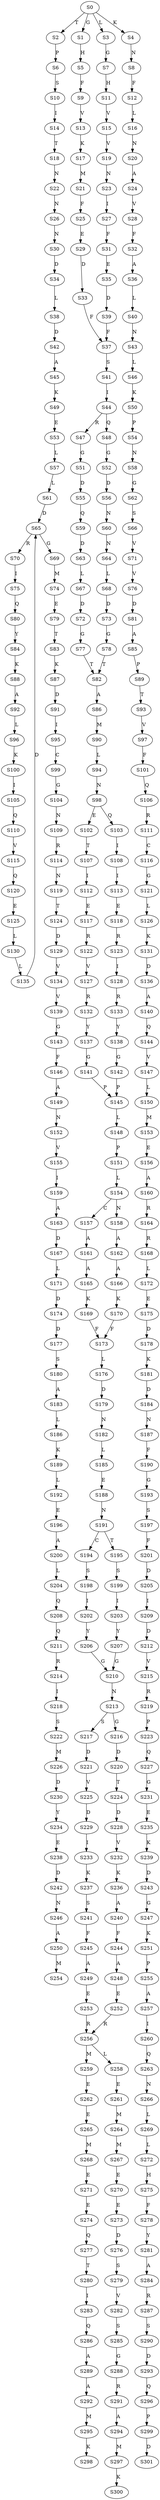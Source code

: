 strict digraph  {
	S0 -> S1 [ label = G ];
	S0 -> S2 [ label = T ];
	S0 -> S3 [ label = L ];
	S0 -> S4 [ label = K ];
	S1 -> S5 [ label = H ];
	S2 -> S6 [ label = P ];
	S3 -> S7 [ label = G ];
	S4 -> S8 [ label = N ];
	S5 -> S9 [ label = F ];
	S6 -> S10 [ label = S ];
	S7 -> S11 [ label = H ];
	S8 -> S12 [ label = F ];
	S9 -> S13 [ label = V ];
	S10 -> S14 [ label = I ];
	S11 -> S15 [ label = V ];
	S12 -> S16 [ label = L ];
	S13 -> S17 [ label = K ];
	S14 -> S18 [ label = T ];
	S15 -> S19 [ label = V ];
	S16 -> S20 [ label = N ];
	S17 -> S21 [ label = M ];
	S18 -> S22 [ label = N ];
	S19 -> S23 [ label = N ];
	S20 -> S24 [ label = A ];
	S21 -> S25 [ label = F ];
	S22 -> S26 [ label = N ];
	S23 -> S27 [ label = I ];
	S24 -> S28 [ label = V ];
	S25 -> S29 [ label = E ];
	S26 -> S30 [ label = N ];
	S27 -> S31 [ label = F ];
	S28 -> S32 [ label = F ];
	S29 -> S33 [ label = D ];
	S30 -> S34 [ label = D ];
	S31 -> S35 [ label = E ];
	S32 -> S36 [ label = A ];
	S33 -> S37 [ label = F ];
	S34 -> S38 [ label = L ];
	S35 -> S39 [ label = D ];
	S36 -> S40 [ label = L ];
	S37 -> S41 [ label = S ];
	S38 -> S42 [ label = D ];
	S39 -> S37 [ label = F ];
	S40 -> S43 [ label = N ];
	S41 -> S44 [ label = I ];
	S42 -> S45 [ label = A ];
	S43 -> S46 [ label = L ];
	S44 -> S47 [ label = R ];
	S44 -> S48 [ label = Q ];
	S45 -> S49 [ label = K ];
	S46 -> S50 [ label = K ];
	S47 -> S51 [ label = G ];
	S48 -> S52 [ label = G ];
	S49 -> S53 [ label = E ];
	S50 -> S54 [ label = P ];
	S51 -> S55 [ label = D ];
	S52 -> S56 [ label = D ];
	S53 -> S57 [ label = L ];
	S54 -> S58 [ label = N ];
	S55 -> S59 [ label = Q ];
	S56 -> S60 [ label = N ];
	S57 -> S61 [ label = L ];
	S58 -> S62 [ label = G ];
	S59 -> S63 [ label = D ];
	S60 -> S64 [ label = N ];
	S61 -> S65 [ label = D ];
	S62 -> S66 [ label = S ];
	S63 -> S67 [ label = L ];
	S64 -> S68 [ label = L ];
	S65 -> S69 [ label = G ];
	S65 -> S70 [ label = R ];
	S66 -> S71 [ label = V ];
	S67 -> S72 [ label = D ];
	S68 -> S73 [ label = D ];
	S69 -> S74 [ label = M ];
	S70 -> S75 [ label = I ];
	S71 -> S76 [ label = V ];
	S72 -> S77 [ label = G ];
	S73 -> S78 [ label = G ];
	S74 -> S79 [ label = E ];
	S75 -> S80 [ label = Q ];
	S76 -> S81 [ label = D ];
	S77 -> S82 [ label = T ];
	S78 -> S82 [ label = T ];
	S79 -> S83 [ label = T ];
	S80 -> S84 [ label = Y ];
	S81 -> S85 [ label = A ];
	S82 -> S86 [ label = A ];
	S83 -> S87 [ label = K ];
	S84 -> S88 [ label = K ];
	S85 -> S89 [ label = P ];
	S86 -> S90 [ label = M ];
	S87 -> S91 [ label = D ];
	S88 -> S92 [ label = A ];
	S89 -> S93 [ label = T ];
	S90 -> S94 [ label = L ];
	S91 -> S95 [ label = I ];
	S92 -> S96 [ label = L ];
	S93 -> S97 [ label = V ];
	S94 -> S98 [ label = N ];
	S95 -> S99 [ label = C ];
	S96 -> S100 [ label = K ];
	S97 -> S101 [ label = F ];
	S98 -> S102 [ label = E ];
	S98 -> S103 [ label = Q ];
	S99 -> S104 [ label = G ];
	S100 -> S105 [ label = I ];
	S101 -> S106 [ label = Q ];
	S102 -> S107 [ label = T ];
	S103 -> S108 [ label = I ];
	S104 -> S109 [ label = N ];
	S105 -> S110 [ label = Q ];
	S106 -> S111 [ label = R ];
	S107 -> S112 [ label = I ];
	S108 -> S113 [ label = I ];
	S109 -> S114 [ label = R ];
	S110 -> S115 [ label = V ];
	S111 -> S116 [ label = C ];
	S112 -> S117 [ label = E ];
	S113 -> S118 [ label = E ];
	S114 -> S119 [ label = N ];
	S115 -> S120 [ label = Q ];
	S116 -> S121 [ label = G ];
	S117 -> S122 [ label = R ];
	S118 -> S123 [ label = R ];
	S119 -> S124 [ label = T ];
	S120 -> S125 [ label = E ];
	S121 -> S126 [ label = L ];
	S122 -> S127 [ label = V ];
	S123 -> S128 [ label = I ];
	S124 -> S129 [ label = D ];
	S125 -> S130 [ label = L ];
	S126 -> S131 [ label = K ];
	S127 -> S132 [ label = R ];
	S128 -> S133 [ label = R ];
	S129 -> S134 [ label = V ];
	S130 -> S135 [ label = L ];
	S131 -> S136 [ label = D ];
	S132 -> S137 [ label = Y ];
	S133 -> S138 [ label = Y ];
	S134 -> S139 [ label = V ];
	S135 -> S65 [ label = D ];
	S136 -> S140 [ label = A ];
	S137 -> S141 [ label = G ];
	S138 -> S142 [ label = G ];
	S139 -> S143 [ label = G ];
	S140 -> S144 [ label = Q ];
	S141 -> S145 [ label = P ];
	S142 -> S145 [ label = P ];
	S143 -> S146 [ label = F ];
	S144 -> S147 [ label = V ];
	S145 -> S148 [ label = L ];
	S146 -> S149 [ label = A ];
	S147 -> S150 [ label = L ];
	S148 -> S151 [ label = P ];
	S149 -> S152 [ label = N ];
	S150 -> S153 [ label = M ];
	S151 -> S154 [ label = L ];
	S152 -> S155 [ label = V ];
	S153 -> S156 [ label = E ];
	S154 -> S157 [ label = C ];
	S154 -> S158 [ label = N ];
	S155 -> S159 [ label = I ];
	S156 -> S160 [ label = A ];
	S157 -> S161 [ label = A ];
	S158 -> S162 [ label = A ];
	S159 -> S163 [ label = A ];
	S160 -> S164 [ label = R ];
	S161 -> S165 [ label = A ];
	S162 -> S166 [ label = A ];
	S163 -> S167 [ label = D ];
	S164 -> S168 [ label = R ];
	S165 -> S169 [ label = K ];
	S166 -> S170 [ label = K ];
	S167 -> S171 [ label = L ];
	S168 -> S172 [ label = L ];
	S169 -> S173 [ label = F ];
	S170 -> S173 [ label = F ];
	S171 -> S174 [ label = D ];
	S172 -> S175 [ label = E ];
	S173 -> S176 [ label = L ];
	S174 -> S177 [ label = D ];
	S175 -> S178 [ label = D ];
	S176 -> S179 [ label = D ];
	S177 -> S180 [ label = S ];
	S178 -> S181 [ label = K ];
	S179 -> S182 [ label = N ];
	S180 -> S183 [ label = A ];
	S181 -> S184 [ label = D ];
	S182 -> S185 [ label = L ];
	S183 -> S186 [ label = L ];
	S184 -> S187 [ label = N ];
	S185 -> S188 [ label = E ];
	S186 -> S189 [ label = K ];
	S187 -> S190 [ label = F ];
	S188 -> S191 [ label = N ];
	S189 -> S192 [ label = L ];
	S190 -> S193 [ label = G ];
	S191 -> S194 [ label = C ];
	S191 -> S195 [ label = T ];
	S192 -> S196 [ label = E ];
	S193 -> S197 [ label = S ];
	S194 -> S198 [ label = S ];
	S195 -> S199 [ label = S ];
	S196 -> S200 [ label = A ];
	S197 -> S201 [ label = F ];
	S198 -> S202 [ label = I ];
	S199 -> S203 [ label = I ];
	S200 -> S204 [ label = L ];
	S201 -> S205 [ label = D ];
	S202 -> S206 [ label = Y ];
	S203 -> S207 [ label = Y ];
	S204 -> S208 [ label = Q ];
	S205 -> S209 [ label = I ];
	S206 -> S210 [ label = G ];
	S207 -> S210 [ label = G ];
	S208 -> S211 [ label = Q ];
	S209 -> S212 [ label = D ];
	S210 -> S213 [ label = N ];
	S211 -> S214 [ label = R ];
	S212 -> S215 [ label = V ];
	S213 -> S216 [ label = G ];
	S213 -> S217 [ label = S ];
	S214 -> S218 [ label = I ];
	S215 -> S219 [ label = R ];
	S216 -> S220 [ label = D ];
	S217 -> S221 [ label = D ];
	S218 -> S222 [ label = S ];
	S219 -> S223 [ label = P ];
	S220 -> S224 [ label = T ];
	S221 -> S225 [ label = V ];
	S222 -> S226 [ label = M ];
	S223 -> S227 [ label = Q ];
	S224 -> S228 [ label = D ];
	S225 -> S229 [ label = D ];
	S226 -> S230 [ label = D ];
	S227 -> S231 [ label = G ];
	S228 -> S232 [ label = V ];
	S229 -> S233 [ label = I ];
	S230 -> S234 [ label = Y ];
	S231 -> S235 [ label = E ];
	S232 -> S236 [ label = K ];
	S233 -> S237 [ label = K ];
	S234 -> S238 [ label = E ];
	S235 -> S239 [ label = K ];
	S236 -> S240 [ label = A ];
	S237 -> S241 [ label = S ];
	S238 -> S242 [ label = D ];
	S239 -> S243 [ label = D ];
	S240 -> S244 [ label = F ];
	S241 -> S245 [ label = F ];
	S242 -> S246 [ label = N ];
	S243 -> S247 [ label = G ];
	S244 -> S248 [ label = A ];
	S245 -> S249 [ label = A ];
	S246 -> S250 [ label = A ];
	S247 -> S251 [ label = K ];
	S248 -> S252 [ label = E ];
	S249 -> S253 [ label = E ];
	S250 -> S254 [ label = M ];
	S251 -> S255 [ label = P ];
	S252 -> S256 [ label = R ];
	S253 -> S256 [ label = R ];
	S255 -> S257 [ label = A ];
	S256 -> S258 [ label = L ];
	S256 -> S259 [ label = M ];
	S257 -> S260 [ label = I ];
	S258 -> S261 [ label = E ];
	S259 -> S262 [ label = E ];
	S260 -> S263 [ label = Q ];
	S261 -> S264 [ label = M ];
	S262 -> S265 [ label = E ];
	S263 -> S266 [ label = N ];
	S264 -> S267 [ label = M ];
	S265 -> S268 [ label = M ];
	S266 -> S269 [ label = L ];
	S267 -> S270 [ label = E ];
	S268 -> S271 [ label = E ];
	S269 -> S272 [ label = L ];
	S270 -> S273 [ label = E ];
	S271 -> S274 [ label = E ];
	S272 -> S275 [ label = H ];
	S273 -> S276 [ label = D ];
	S274 -> S277 [ label = Q ];
	S275 -> S278 [ label = F ];
	S276 -> S279 [ label = S ];
	S277 -> S280 [ label = T ];
	S278 -> S281 [ label = Y ];
	S279 -> S282 [ label = V ];
	S280 -> S283 [ label = I ];
	S281 -> S284 [ label = A ];
	S282 -> S285 [ label = S ];
	S283 -> S286 [ label = Q ];
	S284 -> S287 [ label = R ];
	S285 -> S288 [ label = G ];
	S286 -> S289 [ label = A ];
	S287 -> S290 [ label = S ];
	S288 -> S291 [ label = R ];
	S289 -> S292 [ label = A ];
	S290 -> S293 [ label = D ];
	S291 -> S294 [ label = A ];
	S292 -> S295 [ label = M ];
	S293 -> S296 [ label = Q ];
	S294 -> S297 [ label = M ];
	S295 -> S298 [ label = K ];
	S296 -> S299 [ label = P ];
	S297 -> S300 [ label = K ];
	S299 -> S301 [ label = D ];
}
